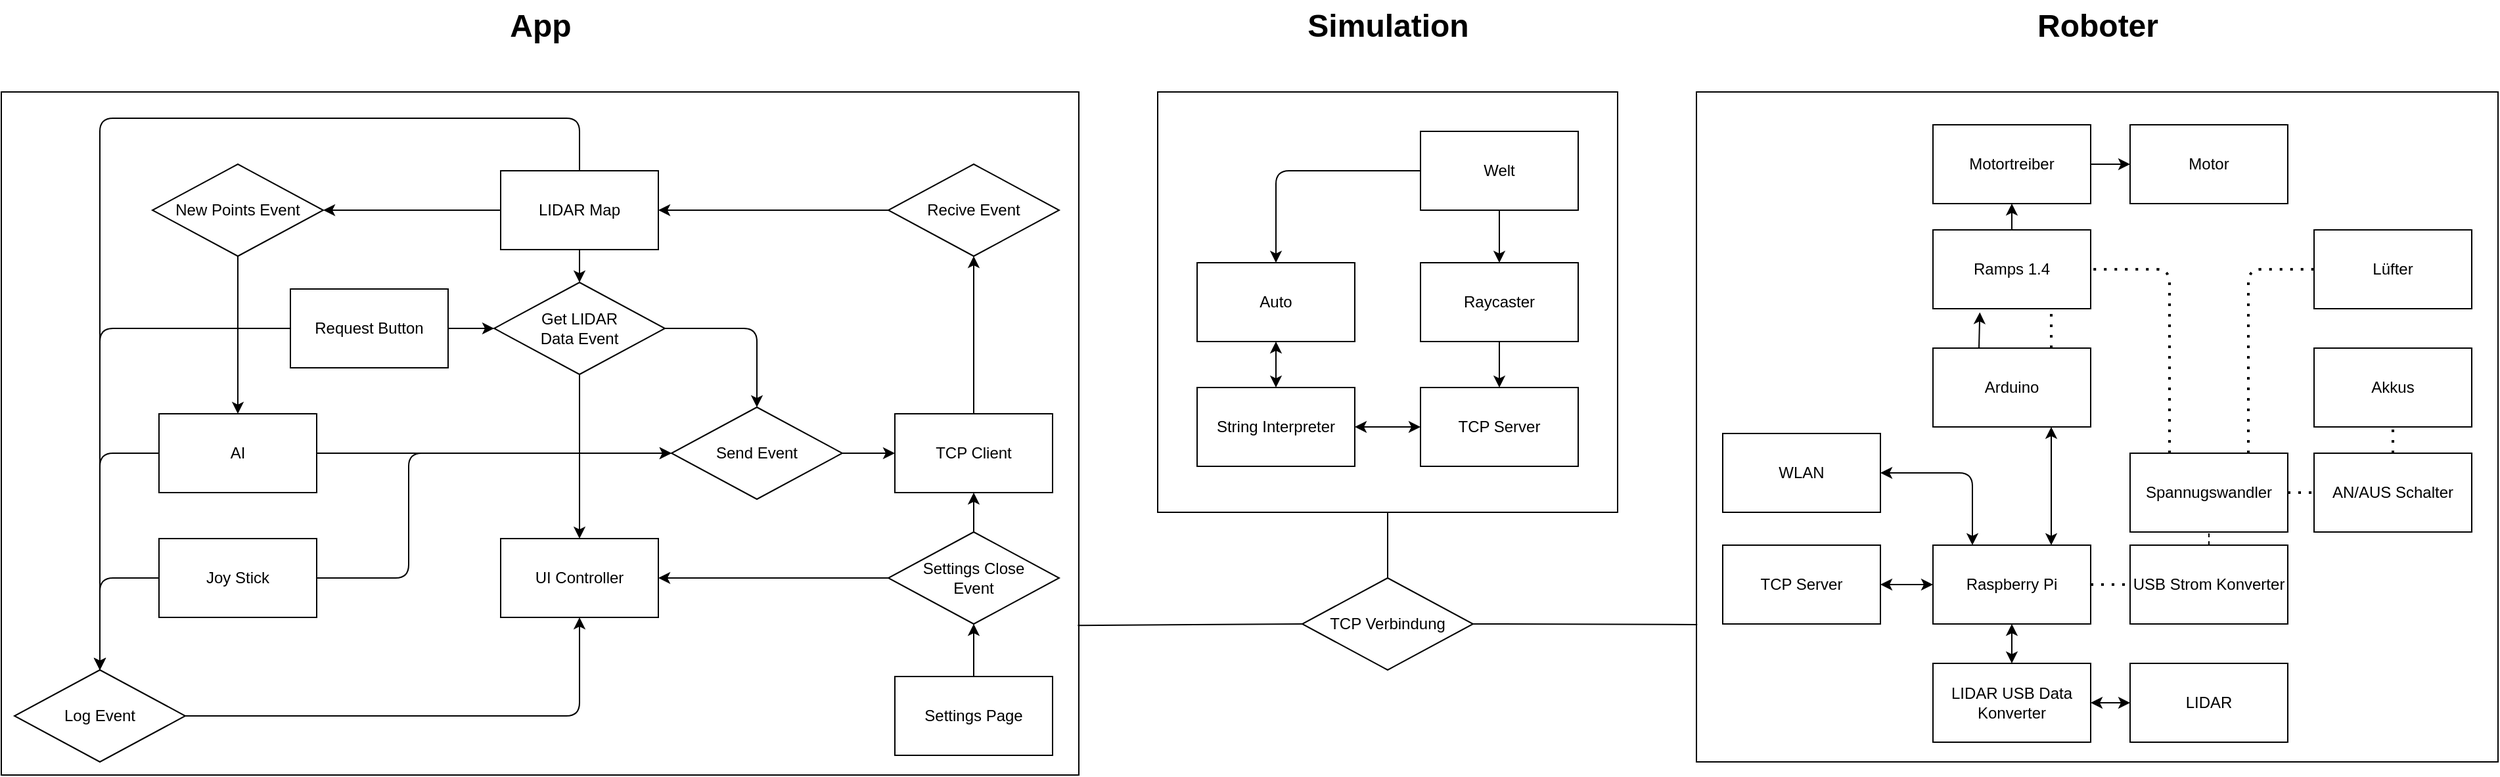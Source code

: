 <mxfile version="14.8.1" type="device"><diagram id="kYfV6NUm2NA3CmeLBPtE" name="Page-1"><mxGraphModel dx="2858" dy="1114" grid="1" gridSize="10" guides="1" tooltips="1" connect="1" arrows="1" fold="1" page="1" pageScale="1" pageWidth="827" pageHeight="1169" math="0" shadow="0"><root><mxCell id="0"/><mxCell id="1" parent="0"/><mxCell id="_Iabr-MjUD0JmKzklBj9-11" value="" style="rounded=0;whiteSpace=wrap;html=1;" vertex="1" parent="1"><mxGeometry x="120" y="110" width="350" height="320" as="geometry"/></mxCell><mxCell id="dVHLjXULifo3lpfTI8DW-144" value="" style="rounded=0;whiteSpace=wrap;html=1;" parent="1" vertex="1"><mxGeometry x="-760" y="110" width="820" height="520" as="geometry"/></mxCell><mxCell id="dVHLjXULifo3lpfTI8DW-61" value="" style="rounded=0;whiteSpace=wrap;html=1;fillOpacity=100;noLabel=0;metaEdit=0;editable=1;" parent="1" vertex="1"><mxGeometry x="530" y="110" width="610" height="510" as="geometry"/></mxCell><mxCell id="dVHLjXULifo3lpfTI8DW-34" value="Arduino" style="rounded=0;whiteSpace=wrap;html=1;" parent="1" vertex="1"><mxGeometry x="710" y="305" width="120" height="60" as="geometry"/></mxCell><mxCell id="dVHLjXULifo3lpfTI8DW-35" value="Raspberry Pi" style="rounded=0;whiteSpace=wrap;html=1;" parent="1" vertex="1"><mxGeometry x="710" y="455" width="120" height="60" as="geometry"/></mxCell><mxCell id="dVHLjXULifo3lpfTI8DW-36" value="" style="endArrow=classic;startArrow=classic;html=1;exitX=0.75;exitY=0;exitDx=0;exitDy=0;entryX=0.75;entryY=1;entryDx=0;entryDy=0;" parent="1" source="dVHLjXULifo3lpfTI8DW-35" target="dVHLjXULifo3lpfTI8DW-34" edge="1"><mxGeometry width="50" height="50" relative="1" as="geometry"><mxPoint x="886" y="545" as="sourcePoint"/><mxPoint x="776" y="385" as="targetPoint"/><Array as="points"><mxPoint x="800" y="390"/></Array></mxGeometry></mxCell><mxCell id="dVHLjXULifo3lpfTI8DW-37" value="Ramps 1.4" style="rounded=0;whiteSpace=wrap;html=1;" parent="1" vertex="1"><mxGeometry x="710" y="215" width="120" height="60" as="geometry"/></mxCell><mxCell id="dVHLjXULifo3lpfTI8DW-38" value="" style="edgeStyle=orthogonalEdgeStyle;rounded=0;orthogonalLoop=1;jettySize=auto;html=1;" parent="1" source="dVHLjXULifo3lpfTI8DW-39" target="dVHLjXULifo3lpfTI8DW-41" edge="1"><mxGeometry relative="1" as="geometry"/></mxCell><mxCell id="dVHLjXULifo3lpfTI8DW-39" value="Motortreiber" style="rounded=0;whiteSpace=wrap;html=1;" parent="1" vertex="1"><mxGeometry x="710" y="135" width="120" height="60" as="geometry"/></mxCell><mxCell id="dVHLjXULifo3lpfTI8DW-40" value="" style="endArrow=classic;html=1;entryX=0.5;entryY=1;entryDx=0;entryDy=0;" parent="1" source="dVHLjXULifo3lpfTI8DW-37" target="dVHLjXULifo3lpfTI8DW-39" edge="1"><mxGeometry width="50" height="50" relative="1" as="geometry"><mxPoint x="870" y="305" as="sourcePoint"/><mxPoint x="920" y="255" as="targetPoint"/></mxGeometry></mxCell><mxCell id="dVHLjXULifo3lpfTI8DW-41" value="Motor" style="rounded=0;whiteSpace=wrap;html=1;" parent="1" vertex="1"><mxGeometry x="860" y="135" width="120" height="60" as="geometry"/></mxCell><mxCell id="dVHLjXULifo3lpfTI8DW-42" value="Akkus" style="rounded=0;whiteSpace=wrap;html=1;" parent="1" vertex="1"><mxGeometry x="1000" y="305" width="120" height="60" as="geometry"/></mxCell><mxCell id="dVHLjXULifo3lpfTI8DW-43" value="&lt;div&gt;AN/AUS Schalter&lt;/div&gt;" style="rounded=0;whiteSpace=wrap;html=1;" parent="1" vertex="1"><mxGeometry x="1000" y="385" width="120" height="60" as="geometry"/></mxCell><mxCell id="dVHLjXULifo3lpfTI8DW-44" value="Spannugswandler" style="rounded=0;whiteSpace=wrap;html=1;" parent="1" vertex="1"><mxGeometry x="860" y="385" width="120" height="60" as="geometry"/></mxCell><mxCell id="dVHLjXULifo3lpfTI8DW-45" value="USB Strom Konverter" style="rounded=0;whiteSpace=wrap;html=1;" parent="1" vertex="1"><mxGeometry x="860" y="455" width="120" height="60" as="geometry"/></mxCell><mxCell id="dVHLjXULifo3lpfTI8DW-46" value="" style="endArrow=none;dashed=1;html=1;entryX=0.5;entryY=1;entryDx=0;entryDy=0;" parent="1" source="dVHLjXULifo3lpfTI8DW-45" target="dVHLjXULifo3lpfTI8DW-44" edge="1"><mxGeometry width="50" height="50" relative="1" as="geometry"><mxPoint x="840" y="385" as="sourcePoint"/><mxPoint x="890" y="335" as="targetPoint"/></mxGeometry></mxCell><mxCell id="dVHLjXULifo3lpfTI8DW-47" value="" style="endArrow=none;dashed=1;html=1;dashPattern=1 3;strokeWidth=2;entryX=0;entryY=0.5;entryDx=0;entryDy=0;" parent="1" target="dVHLjXULifo3lpfTI8DW-45" edge="1"><mxGeometry width="50" height="50" relative="1" as="geometry"><mxPoint x="830" y="485" as="sourcePoint"/><mxPoint x="920" y="335" as="targetPoint"/></mxGeometry></mxCell><mxCell id="dVHLjXULifo3lpfTI8DW-48" value="" style="endArrow=none;dashed=1;html=1;dashPattern=1 3;strokeWidth=2;exitX=0.25;exitY=0;exitDx=0;exitDy=0;entryX=1;entryY=0.5;entryDx=0;entryDy=0;" parent="1" source="dVHLjXULifo3lpfTI8DW-44" target="dVHLjXULifo3lpfTI8DW-37" edge="1"><mxGeometry width="50" height="50" relative="1" as="geometry"><mxPoint x="930" y="355" as="sourcePoint"/><mxPoint x="980" y="305" as="targetPoint"/><Array as="points"><mxPoint x="890" y="245"/></Array></mxGeometry></mxCell><mxCell id="dVHLjXULifo3lpfTI8DW-49" value="" style="endArrow=none;dashed=1;html=1;dashPattern=1 3;strokeWidth=2;exitX=0.75;exitY=0;exitDx=0;exitDy=0;entryX=0.75;entryY=1;entryDx=0;entryDy=0;" parent="1" source="dVHLjXULifo3lpfTI8DW-34" target="dVHLjXULifo3lpfTI8DW-37" edge="1"><mxGeometry width="50" height="50" relative="1" as="geometry"><mxPoint x="760" y="315" as="sourcePoint"/><mxPoint x="810" y="265" as="targetPoint"/></mxGeometry></mxCell><mxCell id="dVHLjXULifo3lpfTI8DW-50" value="" style="endArrow=classic;html=1;entryX=0.297;entryY=1.045;entryDx=0;entryDy=0;entryPerimeter=0;" parent="1" target="dVHLjXULifo3lpfTI8DW-37" edge="1"><mxGeometry width="50" height="50" relative="1" as="geometry"><mxPoint x="745" y="305" as="sourcePoint"/><mxPoint x="795" y="255" as="targetPoint"/></mxGeometry></mxCell><mxCell id="dVHLjXULifo3lpfTI8DW-51" value="&lt;div&gt;Lüfter&lt;/div&gt;" style="rounded=0;whiteSpace=wrap;html=1;" parent="1" vertex="1"><mxGeometry x="1000" y="215" width="120" height="60" as="geometry"/></mxCell><mxCell id="dVHLjXULifo3lpfTI8DW-52" value="" style="endArrow=none;dashed=1;html=1;dashPattern=1 3;strokeWidth=2;entryX=0;entryY=0.5;entryDx=0;entryDy=0;" parent="1" target="dVHLjXULifo3lpfTI8DW-51" edge="1"><mxGeometry width="50" height="50" relative="1" as="geometry"><mxPoint x="950" y="385" as="sourcePoint"/><mxPoint x="1000" y="335" as="targetPoint"/><Array as="points"><mxPoint x="950" y="245"/></Array></mxGeometry></mxCell><mxCell id="dVHLjXULifo3lpfTI8DW-53" value="&lt;div&gt;LIDAR USB Data&lt;/div&gt;&lt;div&gt;Konverter&lt;br&gt;&lt;/div&gt;" style="rounded=0;whiteSpace=wrap;html=1;" parent="1" vertex="1"><mxGeometry x="710" y="545" width="120" height="60" as="geometry"/></mxCell><mxCell id="dVHLjXULifo3lpfTI8DW-54" value="LIDAR" style="rounded=0;whiteSpace=wrap;html=1;" parent="1" vertex="1"><mxGeometry x="860" y="545" width="120" height="60" as="geometry"/></mxCell><mxCell id="dVHLjXULifo3lpfTI8DW-55" value="" style="endArrow=classic;startArrow=classic;html=1;exitX=1;exitY=0.5;exitDx=0;exitDy=0;entryX=0;entryY=0.5;entryDx=0;entryDy=0;" parent="1" source="dVHLjXULifo3lpfTI8DW-53" target="dVHLjXULifo3lpfTI8DW-54" edge="1"><mxGeometry width="50" height="50" relative="1" as="geometry"><mxPoint x="980" y="465" as="sourcePoint"/><mxPoint x="1030" y="415" as="targetPoint"/></mxGeometry></mxCell><mxCell id="dVHLjXULifo3lpfTI8DW-56" value="" style="endArrow=classic;startArrow=classic;html=1;exitX=0.5;exitY=0;exitDx=0;exitDy=0;entryX=0.5;entryY=1;entryDx=0;entryDy=0;" parent="1" source="dVHLjXULifo3lpfTI8DW-53" target="dVHLjXULifo3lpfTI8DW-35" edge="1"><mxGeometry width="50" height="50" relative="1" as="geometry"><mxPoint x="770" y="535" as="sourcePoint"/><mxPoint x="820" y="485" as="targetPoint"/></mxGeometry></mxCell><mxCell id="dVHLjXULifo3lpfTI8DW-57" value="" style="endArrow=none;dashed=1;html=1;dashPattern=1 3;strokeWidth=2;exitX=1;exitY=0.5;exitDx=0;exitDy=0;entryX=0;entryY=0.5;entryDx=0;entryDy=0;" parent="1" source="dVHLjXULifo3lpfTI8DW-44" target="dVHLjXULifo3lpfTI8DW-43" edge="1"><mxGeometry width="50" height="50" relative="1" as="geometry"><mxPoint x="1020" y="535" as="sourcePoint"/><mxPoint x="1050" y="465" as="targetPoint"/></mxGeometry></mxCell><mxCell id="dVHLjXULifo3lpfTI8DW-58" value="" style="endArrow=none;dashed=1;html=1;dashPattern=1 3;strokeWidth=2;entryX=0.5;entryY=1;entryDx=0;entryDy=0;exitX=0.5;exitY=0;exitDx=0;exitDy=0;" parent="1" source="dVHLjXULifo3lpfTI8DW-43" target="dVHLjXULifo3lpfTI8DW-42" edge="1"><mxGeometry width="50" height="50" relative="1" as="geometry"><mxPoint x="940" y="395" as="sourcePoint"/><mxPoint x="990" y="345" as="targetPoint"/></mxGeometry></mxCell><mxCell id="dVHLjXULifo3lpfTI8DW-65" value="TCP Server" style="rounded=0;whiteSpace=wrap;html=1;" parent="1" vertex="1"><mxGeometry x="550" y="455" width="120" height="60" as="geometry"/></mxCell><mxCell id="dVHLjXULifo3lpfTI8DW-68" value="" style="endArrow=classic;startArrow=classic;html=1;entryX=0;entryY=0.5;entryDx=0;entryDy=0;exitX=1;exitY=0.5;exitDx=0;exitDy=0;" parent="1" source="dVHLjXULifo3lpfTI8DW-65" target="dVHLjXULifo3lpfTI8DW-35" edge="1"><mxGeometry width="50" height="50" relative="1" as="geometry"><mxPoint x="600" y="500" as="sourcePoint"/><mxPoint x="650" y="450" as="targetPoint"/></mxGeometry></mxCell><mxCell id="dVHLjXULifo3lpfTI8DW-69" value="WLAN" style="rounded=0;whiteSpace=wrap;html=1;" parent="1" vertex="1"><mxGeometry x="550" y="370" width="120" height="60" as="geometry"/></mxCell><mxCell id="dVHLjXULifo3lpfTI8DW-70" value="" style="endArrow=classic;startArrow=classic;html=1;entryX=0.25;entryY=0;entryDx=0;entryDy=0;exitX=1;exitY=0.5;exitDx=0;exitDy=0;" parent="1" source="dVHLjXULifo3lpfTI8DW-69" target="dVHLjXULifo3lpfTI8DW-35" edge="1"><mxGeometry width="50" height="50" relative="1" as="geometry"><mxPoint x="660" y="470" as="sourcePoint"/><mxPoint x="710" y="420" as="targetPoint"/><Array as="points"><mxPoint x="740" y="400"/></Array></mxGeometry></mxCell><mxCell id="dVHLjXULifo3lpfTI8DW-74" value="TCP Client" style="rounded=0;whiteSpace=wrap;html=1;" parent="1" vertex="1"><mxGeometry x="-80" y="355" width="120" height="60" as="geometry"/></mxCell><mxCell id="dVHLjXULifo3lpfTI8DW-77" value="TCP Verbindung" style="shape=rhombus;perimeter=rhombusPerimeter;whiteSpace=wrap;html=1;align=center;" parent="1" vertex="1"><mxGeometry x="230" y="480" width="130" height="70" as="geometry"/></mxCell><mxCell id="dVHLjXULifo3lpfTI8DW-80" value="Send Event" style="shape=rhombus;perimeter=rhombusPerimeter;whiteSpace=wrap;html=1;align=center;" parent="1" vertex="1"><mxGeometry x="-250" y="350" width="130" height="70" as="geometry"/></mxCell><mxCell id="dVHLjXULifo3lpfTI8DW-81" value="Recive Event" style="shape=rhombus;perimeter=rhombusPerimeter;whiteSpace=wrap;html=1;align=center;" parent="1" vertex="1"><mxGeometry x="-85" y="165" width="130" height="70" as="geometry"/></mxCell><mxCell id="dVHLjXULifo3lpfTI8DW-85" value="" style="endArrow=classic;html=1;entryX=0.5;entryY=1;entryDx=0;entryDy=0;exitX=0.5;exitY=0;exitDx=0;exitDy=0;" parent="1" source="dVHLjXULifo3lpfTI8DW-74" target="dVHLjXULifo3lpfTI8DW-81" edge="1"><mxGeometry width="50" height="50" relative="1" as="geometry"><mxPoint x="-260" y="430" as="sourcePoint"/><mxPoint x="-210" y="380" as="targetPoint"/><Array as="points"/></mxGeometry></mxCell><mxCell id="dVHLjXULifo3lpfTI8DW-87" value="LIDAR Map" style="rounded=0;whiteSpace=wrap;html=1;" parent="1" vertex="1"><mxGeometry x="-380" y="170" width="120" height="60" as="geometry"/></mxCell><mxCell id="dVHLjXULifo3lpfTI8DW-88" value="" style="endArrow=classic;html=1;entryX=1;entryY=0.5;entryDx=0;entryDy=0;exitX=0;exitY=0.5;exitDx=0;exitDy=0;" parent="1" source="dVHLjXULifo3lpfTI8DW-81" target="dVHLjXULifo3lpfTI8DW-87" edge="1"><mxGeometry width="50" height="50" relative="1" as="geometry"><mxPoint x="-40" y="380" as="sourcePoint"/><mxPoint x="10" y="330" as="targetPoint"/></mxGeometry></mxCell><mxCell id="dVHLjXULifo3lpfTI8DW-94" value="Settings Page" style="rounded=0;whiteSpace=wrap;html=1;" parent="1" vertex="1"><mxGeometry x="-80" y="555" width="120" height="60" as="geometry"/></mxCell><mxCell id="dVHLjXULifo3lpfTI8DW-99" value="&lt;div&gt;Get LIDAR&lt;/div&gt;&lt;div&gt;Data Event&lt;br&gt;&lt;/div&gt;" style="shape=rhombus;perimeter=rhombusPerimeter;whiteSpace=wrap;html=1;align=center;" parent="1" vertex="1"><mxGeometry x="-385" y="255" width="130" height="70" as="geometry"/></mxCell><mxCell id="dVHLjXULifo3lpfTI8DW-100" value="" style="endArrow=classic;html=1;exitX=0.5;exitY=1;exitDx=0;exitDy=0;entryX=0.5;entryY=0;entryDx=0;entryDy=0;" parent="1" source="dVHLjXULifo3lpfTI8DW-87" target="dVHLjXULifo3lpfTI8DW-99" edge="1"><mxGeometry width="50" height="50" relative="1" as="geometry"><mxPoint x="-170" y="370" as="sourcePoint"/><mxPoint x="-120" y="320" as="targetPoint"/></mxGeometry></mxCell><mxCell id="dVHLjXULifo3lpfTI8DW-101" value="" style="endArrow=classic;html=1;exitX=1;exitY=0.5;exitDx=0;exitDy=0;entryX=0.5;entryY=0;entryDx=0;entryDy=0;" parent="1" source="dVHLjXULifo3lpfTI8DW-99" target="dVHLjXULifo3lpfTI8DW-80" edge="1"><mxGeometry width="50" height="50" relative="1" as="geometry"><mxPoint x="-170" y="370" as="sourcePoint"/><mxPoint x="-120" y="320" as="targetPoint"/><Array as="points"><mxPoint x="-185" y="290"/></Array></mxGeometry></mxCell><mxCell id="dVHLjXULifo3lpfTI8DW-102" value="Request Button" style="rounded=0;whiteSpace=wrap;html=1;" parent="1" vertex="1"><mxGeometry x="-540" y="260" width="120" height="60" as="geometry"/></mxCell><mxCell id="dVHLjXULifo3lpfTI8DW-104" value="Joy Stick" style="rounded=0;whiteSpace=wrap;html=1;" parent="1" vertex="1"><mxGeometry x="-640" y="450" width="120" height="60" as="geometry"/></mxCell><mxCell id="dVHLjXULifo3lpfTI8DW-107" value="Log Event" style="shape=rhombus;perimeter=rhombusPerimeter;whiteSpace=wrap;html=1;align=center;" parent="1" vertex="1"><mxGeometry x="-750" y="550" width="130" height="70" as="geometry"/></mxCell><mxCell id="dVHLjXULifo3lpfTI8DW-111" value="" style="endArrow=classic;html=1;exitX=1;exitY=0.5;exitDx=0;exitDy=0;entryX=0;entryY=0.5;entryDx=0;entryDy=0;" parent="1" source="dVHLjXULifo3lpfTI8DW-102" target="dVHLjXULifo3lpfTI8DW-99" edge="1"><mxGeometry width="50" height="50" relative="1" as="geometry"><mxPoint x="-120" y="500" as="sourcePoint"/><mxPoint x="-70" y="450" as="targetPoint"/></mxGeometry></mxCell><mxCell id="dVHLjXULifo3lpfTI8DW-115" value="AI" style="rounded=0;whiteSpace=wrap;html=1;" parent="1" vertex="1"><mxGeometry x="-640" y="355" width="120" height="60" as="geometry"/></mxCell><mxCell id="dVHLjXULifo3lpfTI8DW-119" value="New Points Event" style="shape=rhombus;perimeter=rhombusPerimeter;whiteSpace=wrap;html=1;align=center;" parent="1" vertex="1"><mxGeometry x="-645" y="165" width="130" height="70" as="geometry"/></mxCell><mxCell id="dVHLjXULifo3lpfTI8DW-120" value="&lt;div&gt;Settings Close&lt;/div&gt;&lt;div&gt;Event&lt;br&gt;&lt;/div&gt;" style="shape=rhombus;perimeter=rhombusPerimeter;whiteSpace=wrap;html=1;align=center;" parent="1" vertex="1"><mxGeometry x="-85" y="445" width="130" height="70" as="geometry"/></mxCell><mxCell id="dVHLjXULifo3lpfTI8DW-125" value="UI Controller" style="rounded=0;whiteSpace=wrap;html=1;" parent="1" vertex="1"><mxGeometry x="-380" y="450" width="120" height="60" as="geometry"/></mxCell><mxCell id="dVHLjXULifo3lpfTI8DW-128" value="" style="endArrow=classic;html=1;entryX=1;entryY=0.5;entryDx=0;entryDy=0;exitX=0;exitY=0.5;exitDx=0;exitDy=0;" parent="1" source="dVHLjXULifo3lpfTI8DW-87" target="dVHLjXULifo3lpfTI8DW-119" edge="1"><mxGeometry width="50" height="50" relative="1" as="geometry"><mxPoint x="-30" y="430" as="sourcePoint"/><mxPoint x="20" y="380" as="targetPoint"/></mxGeometry></mxCell><mxCell id="dVHLjXULifo3lpfTI8DW-129" value="" style="endArrow=classic;html=1;exitX=1;exitY=0.5;exitDx=0;exitDy=0;entryX=0;entryY=0.5;entryDx=0;entryDy=0;" parent="1" source="dVHLjXULifo3lpfTI8DW-80" target="dVHLjXULifo3lpfTI8DW-74" edge="1"><mxGeometry width="50" height="50" relative="1" as="geometry"><mxPoint x="-130" y="430" as="sourcePoint"/><mxPoint x="-80" y="380" as="targetPoint"/></mxGeometry></mxCell><mxCell id="dVHLjXULifo3lpfTI8DW-130" value="" style="endArrow=classic;html=1;exitX=0.5;exitY=1;exitDx=0;exitDy=0;" parent="1" source="dVHLjXULifo3lpfTI8DW-119" target="dVHLjXULifo3lpfTI8DW-115" edge="1"><mxGeometry width="50" height="50" relative="1" as="geometry"><mxPoint x="-420" y="450" as="sourcePoint"/><mxPoint x="-370" y="400" as="targetPoint"/></mxGeometry></mxCell><mxCell id="dVHLjXULifo3lpfTI8DW-131" value="" style="endArrow=classic;html=1;exitX=1;exitY=0.5;exitDx=0;exitDy=0;entryX=0;entryY=0.5;entryDx=0;entryDy=0;" parent="1" source="dVHLjXULifo3lpfTI8DW-115" target="dVHLjXULifo3lpfTI8DW-80" edge="1"><mxGeometry width="50" height="50" relative="1" as="geometry"><mxPoint x="-420" y="450" as="sourcePoint"/><mxPoint x="-370" y="400" as="targetPoint"/></mxGeometry></mxCell><mxCell id="dVHLjXULifo3lpfTI8DW-132" value="" style="endArrow=classic;html=1;exitX=0.5;exitY=1;exitDx=0;exitDy=0;entryX=0.5;entryY=0;entryDx=0;entryDy=0;" parent="1" source="dVHLjXULifo3lpfTI8DW-99" target="dVHLjXULifo3lpfTI8DW-125" edge="1"><mxGeometry width="50" height="50" relative="1" as="geometry"><mxPoint x="-350" y="450" as="sourcePoint"/><mxPoint x="-300" y="400" as="targetPoint"/></mxGeometry></mxCell><mxCell id="dVHLjXULifo3lpfTI8DW-134" value="" style="endArrow=classic;html=1;exitX=1;exitY=0.5;exitDx=0;exitDy=0;entryX=0;entryY=0.5;entryDx=0;entryDy=0;" parent="1" source="dVHLjXULifo3lpfTI8DW-104" target="dVHLjXULifo3lpfTI8DW-80" edge="1"><mxGeometry width="50" height="50" relative="1" as="geometry"><mxPoint x="-310" y="510" as="sourcePoint"/><mxPoint x="-430" y="440" as="targetPoint"/><Array as="points"><mxPoint x="-450" y="480"/><mxPoint x="-450" y="385"/></Array></mxGeometry></mxCell><mxCell id="dVHLjXULifo3lpfTI8DW-135" value="" style="endArrow=classic;html=1;exitX=0;exitY=0.5;exitDx=0;exitDy=0;entryX=0.5;entryY=0;entryDx=0;entryDy=0;" parent="1" source="dVHLjXULifo3lpfTI8DW-104" target="dVHLjXULifo3lpfTI8DW-107" edge="1"><mxGeometry width="50" height="50" relative="1" as="geometry"><mxPoint x="-340" y="490" as="sourcePoint"/><mxPoint x="-290" y="440" as="targetPoint"/><Array as="points"><mxPoint x="-685" y="480"/></Array></mxGeometry></mxCell><mxCell id="dVHLjXULifo3lpfTI8DW-136" value="" style="endArrow=classic;html=1;exitX=0.5;exitY=0;exitDx=0;exitDy=0;entryX=0.5;entryY=1;entryDx=0;entryDy=0;" parent="1" source="dVHLjXULifo3lpfTI8DW-120" target="dVHLjXULifo3lpfTI8DW-74" edge="1"><mxGeometry width="50" height="50" relative="1" as="geometry"><mxPoint x="-230" y="460" as="sourcePoint"/><mxPoint x="-180" y="410" as="targetPoint"/></mxGeometry></mxCell><mxCell id="dVHLjXULifo3lpfTI8DW-137" value="" style="endArrow=classic;html=1;entryX=0.5;entryY=1;entryDx=0;entryDy=0;exitX=0.5;exitY=0;exitDx=0;exitDy=0;" parent="1" source="dVHLjXULifo3lpfTI8DW-94" target="dVHLjXULifo3lpfTI8DW-120" edge="1"><mxGeometry width="50" height="50" relative="1" as="geometry"><mxPoint x="-230" y="480" as="sourcePoint"/><mxPoint x="-180" y="430" as="targetPoint"/></mxGeometry></mxCell><mxCell id="dVHLjXULifo3lpfTI8DW-139" value="" style="endArrow=classic;html=1;exitX=0;exitY=0.5;exitDx=0;exitDy=0;entryX=1;entryY=0.5;entryDx=0;entryDy=0;" parent="1" source="dVHLjXULifo3lpfTI8DW-120" target="dVHLjXULifo3lpfTI8DW-125" edge="1"><mxGeometry width="50" height="50" relative="1" as="geometry"><mxPoint x="-230" y="480" as="sourcePoint"/><mxPoint x="-180" y="430" as="targetPoint"/></mxGeometry></mxCell><mxCell id="dVHLjXULifo3lpfTI8DW-141" value="" style="endArrow=classic;html=1;exitX=0;exitY=0.5;exitDx=0;exitDy=0;entryX=0.5;entryY=0;entryDx=0;entryDy=0;" parent="1" source="dVHLjXULifo3lpfTI8DW-115" target="dVHLjXULifo3lpfTI8DW-107" edge="1"><mxGeometry width="50" height="50" relative="1" as="geometry"><mxPoint x="-570" y="450" as="sourcePoint"/><mxPoint x="-520" y="400" as="targetPoint"/><Array as="points"><mxPoint x="-685" y="385"/></Array></mxGeometry></mxCell><mxCell id="dVHLjXULifo3lpfTI8DW-142" value="" style="endArrow=classic;html=1;entryX=0.5;entryY=0;entryDx=0;entryDy=0;" parent="1" target="dVHLjXULifo3lpfTI8DW-107" edge="1"><mxGeometry width="50" height="50" relative="1" as="geometry"><mxPoint x="-320" y="170" as="sourcePoint"/><mxPoint x="-690" y="560" as="targetPoint"/><Array as="points"><mxPoint x="-320" y="130"/><mxPoint x="-685" y="130"/></Array></mxGeometry></mxCell><mxCell id="dVHLjXULifo3lpfTI8DW-143" value="" style="endArrow=classic;html=1;exitX=0;exitY=0.5;exitDx=0;exitDy=0;entryX=0.5;entryY=0;entryDx=0;entryDy=0;" parent="1" source="dVHLjXULifo3lpfTI8DW-102" target="dVHLjXULifo3lpfTI8DW-107" edge="1"><mxGeometry width="50" height="50" relative="1" as="geometry"><mxPoint x="-580" y="380" as="sourcePoint"/><mxPoint x="-670" y="540" as="targetPoint"/><Array as="points"><mxPoint x="-685" y="290"/></Array></mxGeometry></mxCell><mxCell id="_Iabr-MjUD0JmKzklBj9-1" value="TCP Server" style="rounded=0;whiteSpace=wrap;html=1;" vertex="1" parent="1"><mxGeometry x="320" y="335" width="120" height="60" as="geometry"/></mxCell><mxCell id="_Iabr-MjUD0JmKzklBj9-2" value="String Interpreter" style="rounded=0;whiteSpace=wrap;html=1;" vertex="1" parent="1"><mxGeometry x="150" y="335" width="120" height="60" as="geometry"/></mxCell><mxCell id="_Iabr-MjUD0JmKzklBj9-4" value="Auto" style="rounded=0;whiteSpace=wrap;html=1;" vertex="1" parent="1"><mxGeometry x="150" y="240" width="120" height="60" as="geometry"/></mxCell><mxCell id="_Iabr-MjUD0JmKzklBj9-5" value="&lt;div&gt;Raycaster&lt;/div&gt;" style="rounded=0;whiteSpace=wrap;html=1;" vertex="1" parent="1"><mxGeometry x="320" y="240" width="120" height="60" as="geometry"/></mxCell><mxCell id="_Iabr-MjUD0JmKzklBj9-6" value="Welt" style="rounded=0;whiteSpace=wrap;html=1;" vertex="1" parent="1"><mxGeometry x="320" y="140" width="120" height="60" as="geometry"/></mxCell><mxCell id="_Iabr-MjUD0JmKzklBj9-19" value="" style="endArrow=none;html=1;exitX=0.999;exitY=0.781;exitDx=0;exitDy=0;entryX=0;entryY=0.5;entryDx=0;entryDy=0;exitPerimeter=0;" edge="1" parent="1" source="dVHLjXULifo3lpfTI8DW-144" target="dVHLjXULifo3lpfTI8DW-77"><mxGeometry width="50" height="50" relative="1" as="geometry"><mxPoint x="270" y="530" as="sourcePoint"/><mxPoint x="320" y="480" as="targetPoint"/></mxGeometry></mxCell><mxCell id="_Iabr-MjUD0JmKzklBj9-20" value="" style="endArrow=none;html=1;exitX=1;exitY=0.5;exitDx=0;exitDy=0;entryX=0.001;entryY=0.795;entryDx=0;entryDy=0;entryPerimeter=0;" edge="1" parent="1" source="dVHLjXULifo3lpfTI8DW-77" target="dVHLjXULifo3lpfTI8DW-61"><mxGeometry width="50" height="50" relative="1" as="geometry"><mxPoint x="270" y="530" as="sourcePoint"/><mxPoint x="320" y="480" as="targetPoint"/></mxGeometry></mxCell><mxCell id="_Iabr-MjUD0JmKzklBj9-21" value="" style="endArrow=none;html=1;entryX=0.5;entryY=1;entryDx=0;entryDy=0;exitX=0.5;exitY=0;exitDx=0;exitDy=0;" edge="1" parent="1" source="dVHLjXULifo3lpfTI8DW-77" target="_Iabr-MjUD0JmKzklBj9-11"><mxGeometry width="50" height="50" relative="1" as="geometry"><mxPoint x="270" y="530" as="sourcePoint"/><mxPoint x="320" y="480" as="targetPoint"/></mxGeometry></mxCell><mxCell id="_Iabr-MjUD0JmKzklBj9-22" value="" style="endArrow=classic;startArrow=classic;html=1;exitX=0;exitY=0.5;exitDx=0;exitDy=0;entryX=1;entryY=0.5;entryDx=0;entryDy=0;" edge="1" parent="1" source="_Iabr-MjUD0JmKzklBj9-1" target="_Iabr-MjUD0JmKzklBj9-2"><mxGeometry width="50" height="50" relative="1" as="geometry"><mxPoint x="350" y="310" as="sourcePoint"/><mxPoint x="400" y="260" as="targetPoint"/></mxGeometry></mxCell><mxCell id="_Iabr-MjUD0JmKzklBj9-23" value="" style="endArrow=classic;startArrow=classic;html=1;exitX=0.5;exitY=0;exitDx=0;exitDy=0;entryX=0.5;entryY=1;entryDx=0;entryDy=0;" edge="1" parent="1" source="_Iabr-MjUD0JmKzklBj9-2" target="_Iabr-MjUD0JmKzklBj9-4"><mxGeometry width="50" height="50" relative="1" as="geometry"><mxPoint x="350" y="310" as="sourcePoint"/><mxPoint x="400" y="260" as="targetPoint"/></mxGeometry></mxCell><mxCell id="_Iabr-MjUD0JmKzklBj9-25" value="" style="endArrow=classic;html=1;exitX=0.5;exitY=1;exitDx=0;exitDy=0;entryX=0.5;entryY=0;entryDx=0;entryDy=0;" edge="1" parent="1" source="_Iabr-MjUD0JmKzklBj9-5" target="_Iabr-MjUD0JmKzklBj9-1"><mxGeometry width="50" height="50" relative="1" as="geometry"><mxPoint x="350" y="310" as="sourcePoint"/><mxPoint x="400" y="260" as="targetPoint"/></mxGeometry></mxCell><mxCell id="_Iabr-MjUD0JmKzklBj9-26" value="" style="endArrow=classic;html=1;entryX=0.5;entryY=0;entryDx=0;entryDy=0;exitX=0.5;exitY=1;exitDx=0;exitDy=0;" edge="1" parent="1" source="_Iabr-MjUD0JmKzklBj9-6" target="_Iabr-MjUD0JmKzklBj9-5"><mxGeometry width="50" height="50" relative="1" as="geometry"><mxPoint x="350" y="310" as="sourcePoint"/><mxPoint x="400" y="260" as="targetPoint"/></mxGeometry></mxCell><mxCell id="_Iabr-MjUD0JmKzklBj9-27" value="App" style="text;strokeColor=none;fillColor=none;html=1;fontSize=24;fontStyle=1;verticalAlign=middle;align=center;" vertex="1" parent="1"><mxGeometry x="-760" y="40" width="820" height="40" as="geometry"/></mxCell><mxCell id="_Iabr-MjUD0JmKzklBj9-28" value="Simulation" style="text;strokeColor=none;fillColor=none;html=1;fontSize=24;fontStyle=1;verticalAlign=middle;align=center;" vertex="1" parent="1"><mxGeometry x="120" y="40" width="350" height="40" as="geometry"/></mxCell><mxCell id="_Iabr-MjUD0JmKzklBj9-29" value="Roboter" style="text;strokeColor=none;fillColor=none;html=1;fontSize=24;fontStyle=1;verticalAlign=middle;align=center;" vertex="1" parent="1"><mxGeometry x="530" y="40" width="610" height="40" as="geometry"/></mxCell><mxCell id="_Iabr-MjUD0JmKzklBj9-30" value="" style="endArrow=classic;html=1;entryX=0.5;entryY=0;entryDx=0;entryDy=0;exitX=0;exitY=0.5;exitDx=0;exitDy=0;" edge="1" parent="1" source="_Iabr-MjUD0JmKzklBj9-6" target="_Iabr-MjUD0JmKzklBj9-4"><mxGeometry width="50" height="50" relative="1" as="geometry"><mxPoint x="190" y="360" as="sourcePoint"/><mxPoint x="240" y="310" as="targetPoint"/><Array as="points"><mxPoint x="210" y="170"/></Array></mxGeometry></mxCell><mxCell id="_Iabr-MjUD0JmKzklBj9-31" value="" style="endArrow=classic;html=1;entryX=0.5;entryY=1;entryDx=0;entryDy=0;exitX=1;exitY=0.5;exitDx=0;exitDy=0;" edge="1" parent="1" source="dVHLjXULifo3lpfTI8DW-107" target="dVHLjXULifo3lpfTI8DW-125"><mxGeometry width="50" height="50" relative="1" as="geometry"><mxPoint x="-280" y="420" as="sourcePoint"/><mxPoint x="-230" y="370" as="targetPoint"/><Array as="points"><mxPoint x="-320" y="585"/></Array></mxGeometry></mxCell></root></mxGraphModel></diagram></mxfile>